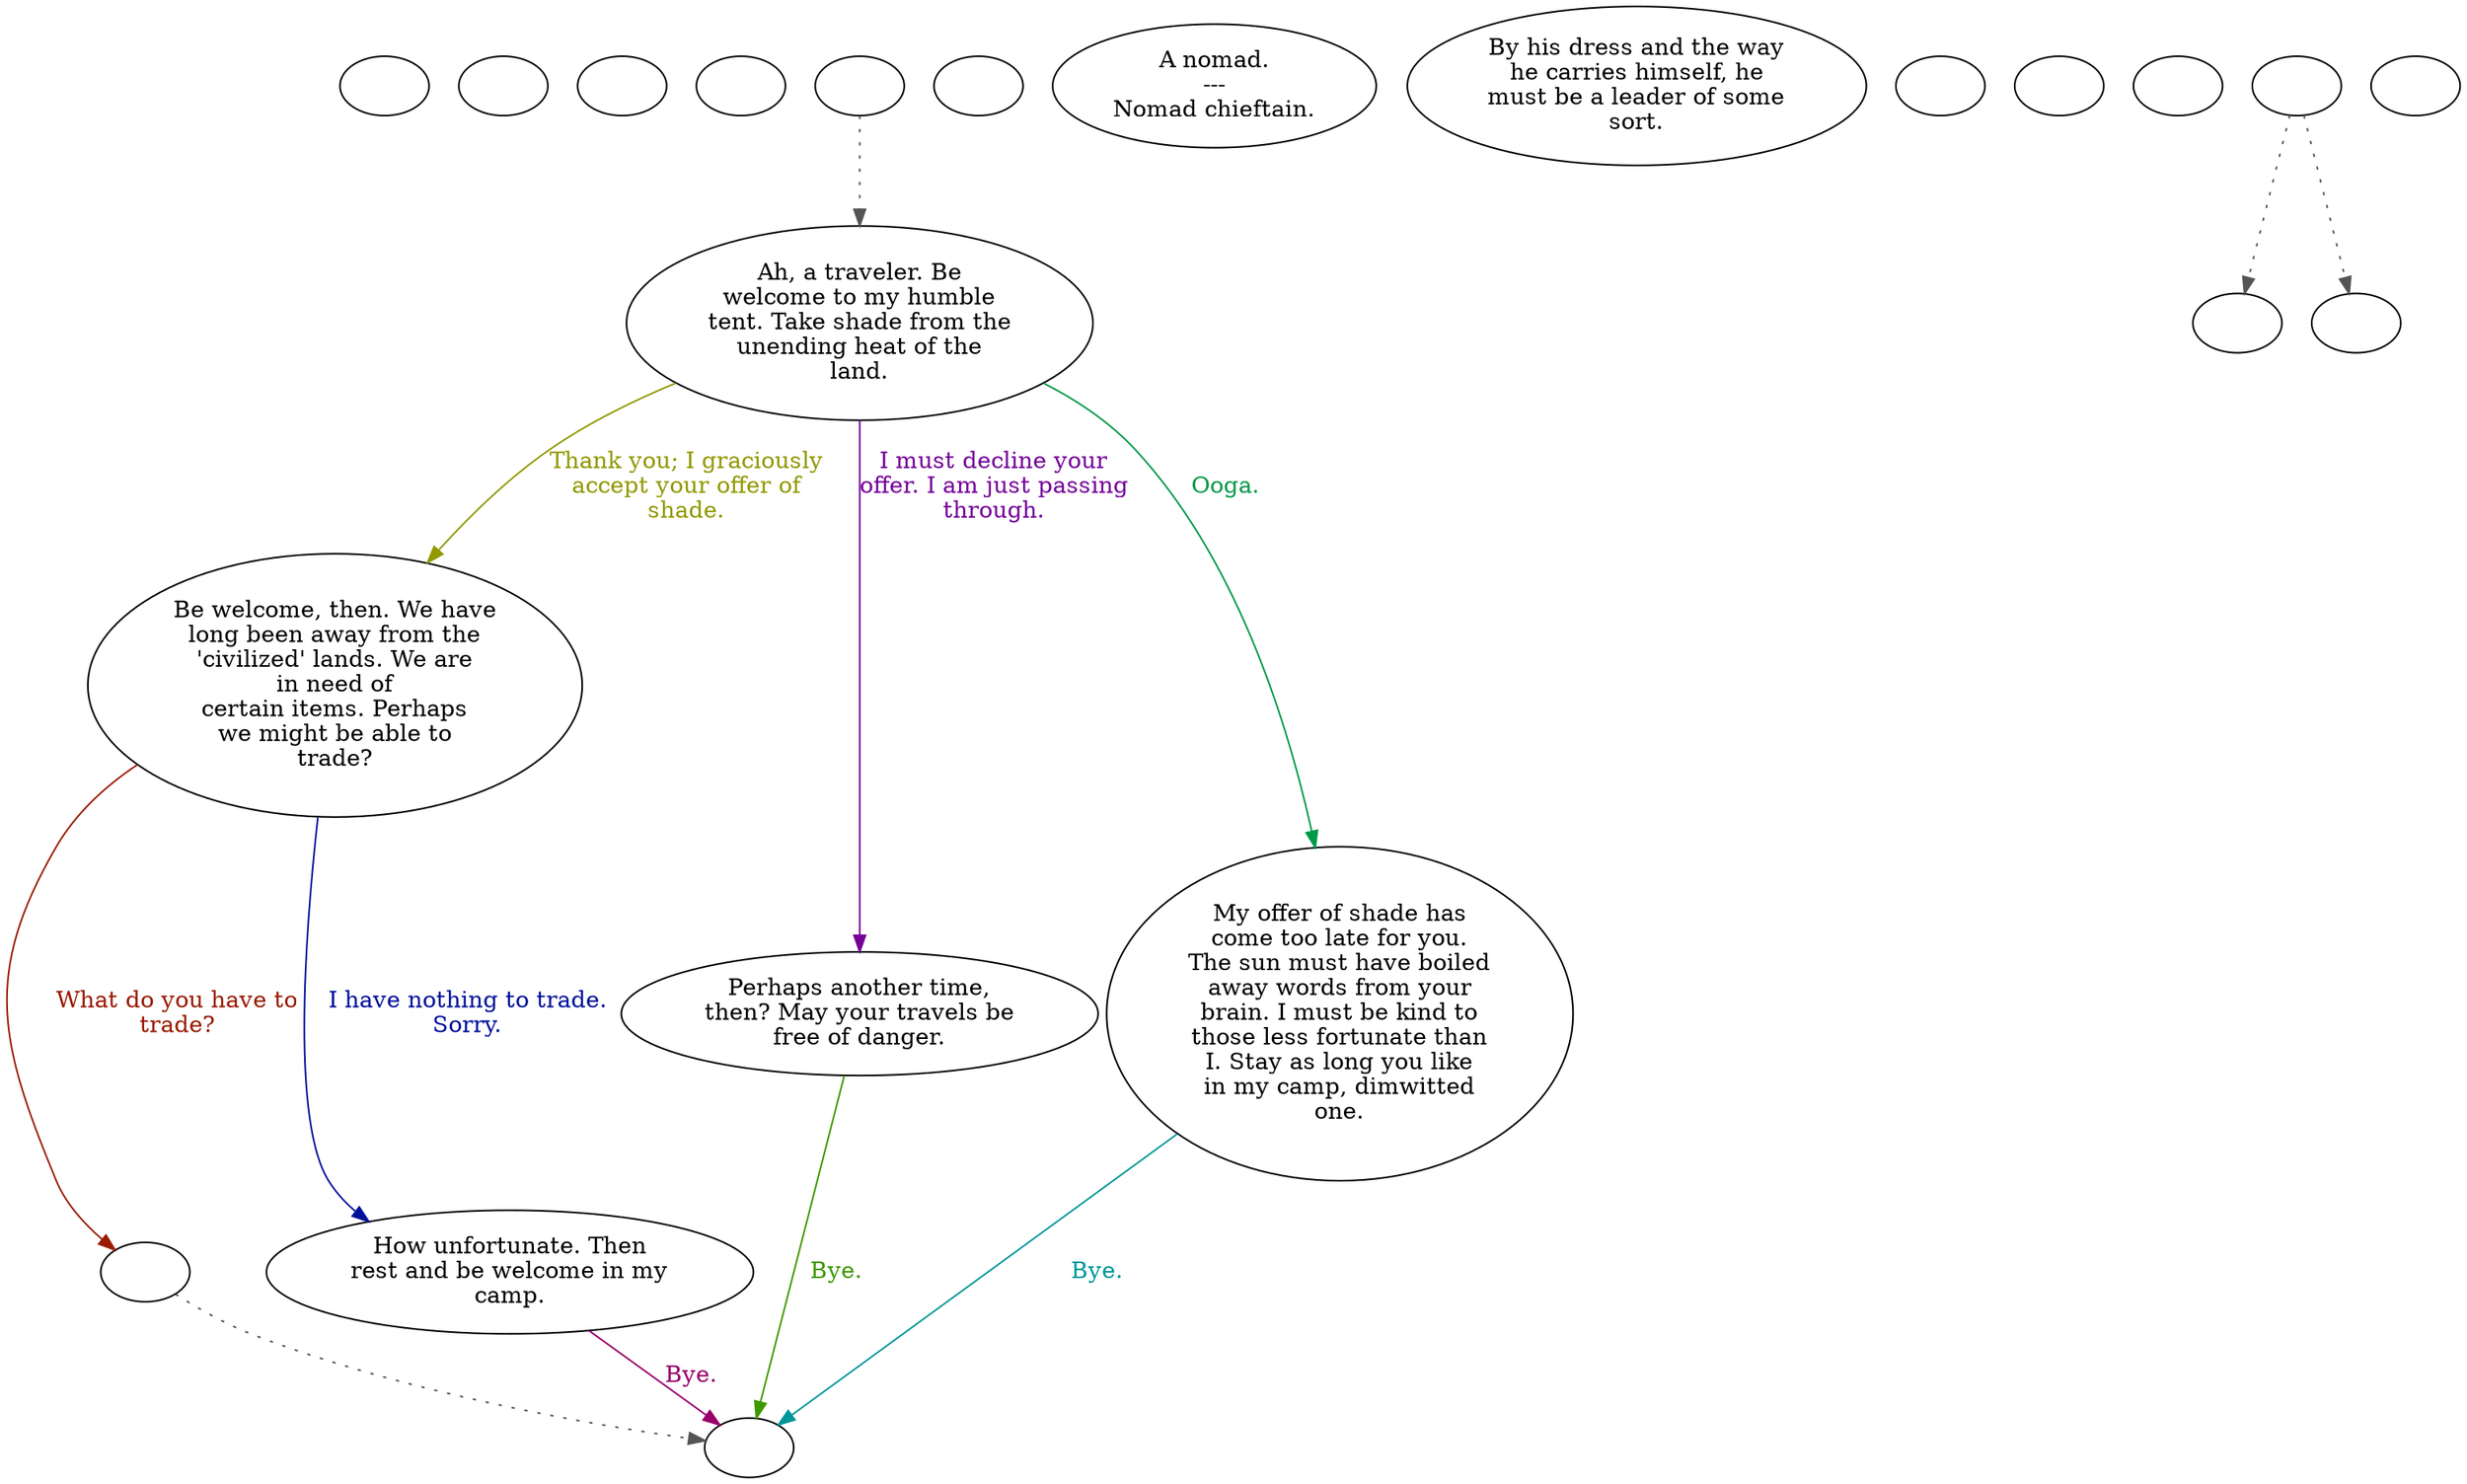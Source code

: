 digraph ecnomchf {
  "start" [style=filled       fillcolor="#FFFFFF"       color="#000000"]
  "start" [label=""]
  "checkPartyMembersNearDoor" [style=filled       fillcolor="#FFFFFF"       color="#000000"]
  "checkPartyMembersNearDoor" [label=""]
  "critter_p_proc" [style=filled       fillcolor="#FFFFFF"       color="#000000"]
  "critter_p_proc" [label=""]
  "pickup_p_proc" [style=filled       fillcolor="#FFFFFF"       color="#000000"]
  "pickup_p_proc" [label=""]
  "talk_p_proc" [style=filled       fillcolor="#FFFFFF"       color="#000000"]
  "talk_p_proc" -> "Node001" [style=dotted color="#555555"]
  "talk_p_proc" [label=""]
  "destroy_p_proc" [style=filled       fillcolor="#FFFFFF"       color="#000000"]
  "destroy_p_proc" [label=""]
  "look_at_p_proc" [style=filled       fillcolor="#FFFFFF"       color="#000000"]
  "look_at_p_proc" [label="A nomad.\n---\nNomad chieftain."]
  "description_p_proc" [style=filled       fillcolor="#FFFFFF"       color="#000000"]
  "description_p_proc" [label="By his dress and the way\nhe carries himself, he\nmust be a leader of some\nsort."]
  "use_skill_on_p_proc" [style=filled       fillcolor="#FFFFFF"       color="#000000"]
  "use_skill_on_p_proc" [label=""]
  "damage_p_proc" [style=filled       fillcolor="#FFFFFF"       color="#000000"]
  "damage_p_proc" [label=""]
  "map_enter_p_proc" [style=filled       fillcolor="#FFFFFF"       color="#000000"]
  "map_enter_p_proc" [label=""]
  "combat_p_proc" [style=filled       fillcolor="#FFFFFF"       color="#000000"]
  "combat_p_proc" -> "NodeFleeing" [style=dotted color="#555555"]
  "combat_p_proc" -> "NodeFighting" [style=dotted color="#555555"]
  "combat_p_proc" [label=""]
  "Node998" [style=filled       fillcolor="#FFFFFF"       color="#000000"]
  "Node998" [label=""]
  "Node999" [style=filled       fillcolor="#FFFFFF"       color="#000000"]
  "Node999" [label=""]
  "Node001" [style=filled       fillcolor="#FFFFFF"       color="#000000"]
  "Node001" [label="Ah, a traveler. Be\nwelcome to my humble\ntent. Take shade from the\nunending heat of the\nland."]
  "Node001" -> "Node002" [label="Thank you; I graciously\naccept your offer of\nshade." color="#919900" fontcolor="#919900"]
  "Node001" -> "Node003" [label="I must decline your\noffer. I am just passing\nthrough." color="#750099" fontcolor="#750099"]
  "Node001" -> "Node005" [label="Ooga." color="#009948" fontcolor="#009948"]
  "Node002" [style=filled       fillcolor="#FFFFFF"       color="#000000"]
  "Node002" [label="Be welcome, then. We have\nlong been away from the\n'civilized' lands. We are\nin need of\ncertain items. Perhaps\nwe might be able to\ntrade?"]
  "Node002" -> "NodeBarter" [label="What do you have to\ntrade?" color="#991B00" fontcolor="#991B00"]
  "Node002" -> "Node004" [label="I have nothing to trade.\nSorry." color="#001199" fontcolor="#001199"]
  "Node003" [style=filled       fillcolor="#FFFFFF"       color="#000000"]
  "Node003" [label="Perhaps another time,\nthen? May your travels be\nfree of danger."]
  "Node003" -> "Node999" [label="Bye." color="#3E9900" fontcolor="#3E9900"]
  "Node004" [style=filled       fillcolor="#FFFFFF"       color="#000000"]
  "Node004" [label="How unfortunate. Then\nrest and be welcome in my\ncamp."]
  "Node004" -> "Node999" [label="Bye." color="#99006B" fontcolor="#99006B"]
  "Node005" [style=filled       fillcolor="#FFFFFF"       color="#000000"]
  "Node005" [label="My offer of shade has\ncome too late for you.\nThe sun must have boiled\naway words from your\nbrain. I must be kind to\nthose less fortunate than\nI. Stay as long you like\nin my camp, dimwitted\none."]
  "Node005" -> "Node999" [label="Bye." color="#009799" fontcolor="#009799"]
  "NodeFleeing" [style=filled       fillcolor="#FFFFFF"       color="#000000"]
  "NodeFleeing" [label=""]
  "NodeFighting" [style=filled       fillcolor="#FFFFFF"       color="#000000"]
  "NodeFighting" [label=""]
  "NodeBarter" [style=filled       fillcolor="#FFFFFF"       color="#000000"]
  "NodeBarter" -> "Node999" [style=dotted color="#555555"]
  "NodeBarter" [label=""]
}